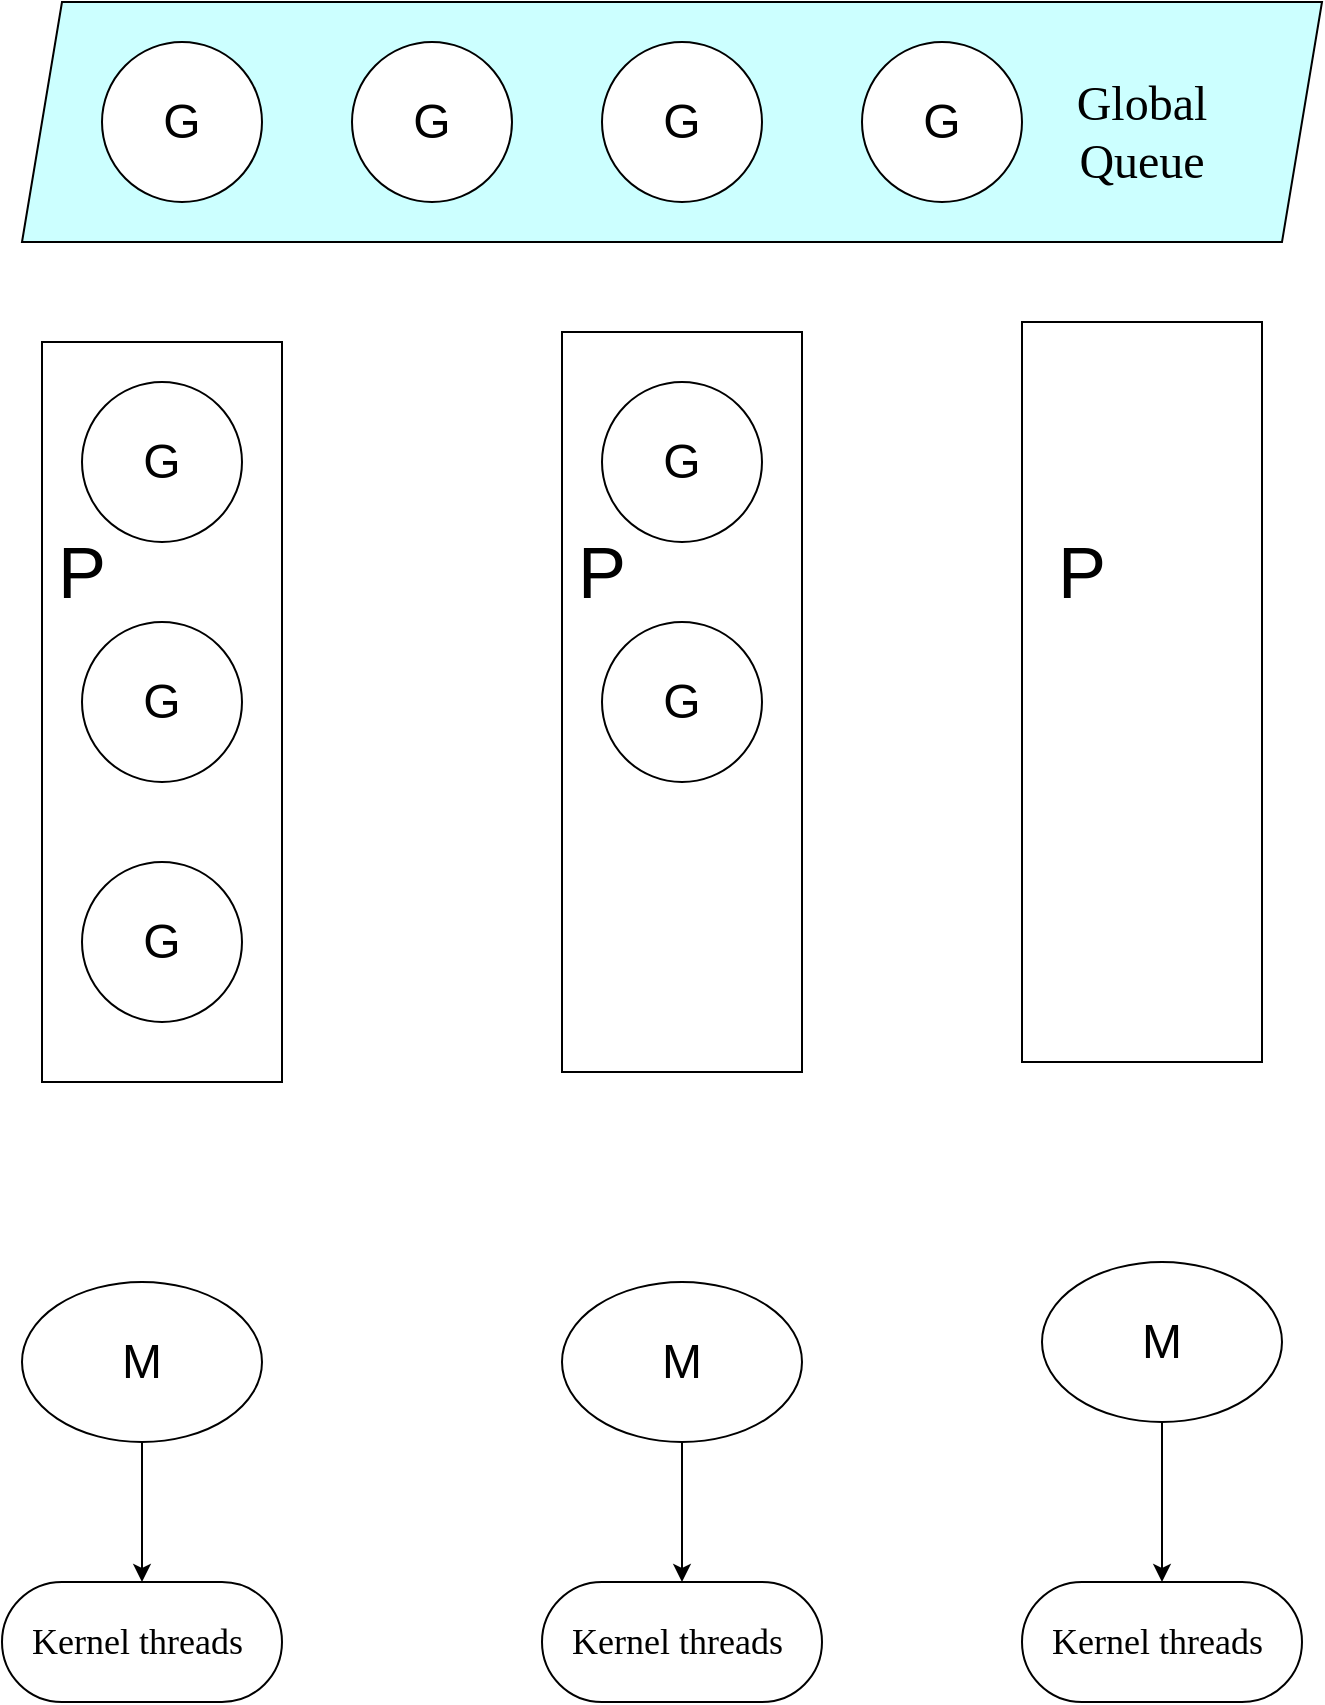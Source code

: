 <mxfile version="21.1.1" type="github">
  <diagram name="Page-1" id="8qNhM6u0O5Ge0zd6cUa1">
    <mxGraphModel dx="1896" dy="1274" grid="1" gridSize="10" guides="1" tooltips="1" connect="1" arrows="1" fold="1" page="1" pageScale="1" pageWidth="850" pageHeight="1100" math="0" shadow="0">
      <root>
        <mxCell id="0" />
        <mxCell id="1" parent="0" />
        <mxCell id="sB23jCVbZb8Qh1ORmMZb-20" value="" style="rounded=0;whiteSpace=wrap;html=1;" vertex="1" parent="1">
          <mxGeometry x="210" y="180" width="120" height="370" as="geometry" />
        </mxCell>
        <mxCell id="sB23jCVbZb8Qh1ORmMZb-4" value="&lt;font face=&quot;Verdana&quot; style=&quot;font-size: 18px;&quot;&gt;Kernel threads&amp;nbsp;&lt;/font&gt;" style="rounded=1;whiteSpace=wrap;html=1;arcSize=50;" vertex="1" parent="1">
          <mxGeometry x="190" y="800" width="140" height="60" as="geometry" />
        </mxCell>
        <mxCell id="sB23jCVbZb8Qh1ORmMZb-9" value="" style="shape=parallelogram;perimeter=parallelogramPerimeter;whiteSpace=wrap;html=1;fixedSize=1;fillColor=#CCFFFF;" vertex="1" parent="1">
          <mxGeometry x="200" y="10" width="650" height="120" as="geometry" />
        </mxCell>
        <mxCell id="sB23jCVbZb8Qh1ORmMZb-13" value="&lt;font style=&quot;font-size: 24px;&quot;&gt;G&lt;/font&gt;" style="ellipse;whiteSpace=wrap;html=1;aspect=fixed;" vertex="1" parent="1">
          <mxGeometry x="240" y="30" width="80" height="80" as="geometry" />
        </mxCell>
        <mxCell id="sB23jCVbZb8Qh1ORmMZb-14" value="&lt;font style=&quot;font-size: 24px;&quot;&gt;G&lt;/font&gt;" style="ellipse;whiteSpace=wrap;html=1;aspect=fixed;" vertex="1" parent="1">
          <mxGeometry x="365" y="30" width="80" height="80" as="geometry" />
        </mxCell>
        <mxCell id="sB23jCVbZb8Qh1ORmMZb-16" value="&lt;font style=&quot;font-size: 24px;&quot;&gt;G&lt;/font&gt;" style="ellipse;whiteSpace=wrap;html=1;aspect=fixed;" vertex="1" parent="1">
          <mxGeometry x="490" y="30" width="80" height="80" as="geometry" />
        </mxCell>
        <mxCell id="sB23jCVbZb8Qh1ORmMZb-17" value="&lt;font style=&quot;font-size: 24px;&quot;&gt;G&lt;/font&gt;" style="ellipse;whiteSpace=wrap;html=1;aspect=fixed;" vertex="1" parent="1">
          <mxGeometry x="620" y="30" width="80" height="80" as="geometry" />
        </mxCell>
        <mxCell id="sB23jCVbZb8Qh1ORmMZb-18" value="&lt;font face=&quot;Verdana&quot; size=&quot;5&quot;&gt;Global Queue&lt;/font&gt;" style="text;html=1;strokeColor=none;fillColor=none;align=center;verticalAlign=middle;whiteSpace=wrap;rounded=0;" vertex="1" parent="1">
          <mxGeometry x="730" y="60" width="60" height="30" as="geometry" />
        </mxCell>
        <mxCell id="sB23jCVbZb8Qh1ORmMZb-19" value="&lt;font style=&quot;font-size: 24px;&quot;&gt;M&lt;/font&gt;" style="ellipse;whiteSpace=wrap;html=1;movable=1;resizable=1;rotatable=1;deletable=1;editable=1;locked=0;connectable=1;" vertex="1" parent="1">
          <mxGeometry x="200" y="650" width="120" height="80" as="geometry" />
        </mxCell>
        <mxCell id="sB23jCVbZb8Qh1ORmMZb-22" value="&lt;font style=&quot;font-size: 24px;&quot;&gt;G&lt;/font&gt;" style="ellipse;whiteSpace=wrap;html=1;aspect=fixed;" vertex="1" parent="1">
          <mxGeometry x="230" y="320" width="80" height="80" as="geometry" />
        </mxCell>
        <mxCell id="sB23jCVbZb8Qh1ORmMZb-23" value="&lt;font style=&quot;font-size: 24px;&quot;&gt;G&lt;/font&gt;" style="ellipse;whiteSpace=wrap;html=1;aspect=fixed;" vertex="1" parent="1">
          <mxGeometry x="230" y="440" width="80" height="80" as="geometry" />
        </mxCell>
        <mxCell id="sB23jCVbZb8Qh1ORmMZb-24" value="" style="rounded=0;whiteSpace=wrap;html=1;" vertex="1" parent="1">
          <mxGeometry x="470" y="175" width="120" height="370" as="geometry" />
        </mxCell>
        <mxCell id="sB23jCVbZb8Qh1ORmMZb-25" value="" style="rounded=0;whiteSpace=wrap;html=1;" vertex="1" parent="1">
          <mxGeometry x="700" y="170" width="120" height="370" as="geometry" />
        </mxCell>
        <mxCell id="sB23jCVbZb8Qh1ORmMZb-26" value="&lt;font style=&quot;font-size: 24px;&quot;&gt;G&lt;/font&gt;" style="ellipse;whiteSpace=wrap;html=1;aspect=fixed;" vertex="1" parent="1">
          <mxGeometry x="490" y="200" width="80" height="80" as="geometry" />
        </mxCell>
        <mxCell id="sB23jCVbZb8Qh1ORmMZb-28" value="&lt;font style=&quot;font-size: 24px;&quot;&gt;G&lt;/font&gt;" style="ellipse;whiteSpace=wrap;html=1;aspect=fixed;" vertex="1" parent="1">
          <mxGeometry x="490" y="320" width="80" height="80" as="geometry" />
        </mxCell>
        <mxCell id="sB23jCVbZb8Qh1ORmMZb-30" value="&lt;font style=&quot;font-size: 36px;&quot;&gt;P&lt;/font&gt;" style="text;html=1;strokeColor=none;fillColor=none;align=center;verticalAlign=middle;whiteSpace=wrap;rounded=0;" vertex="1" parent="1">
          <mxGeometry x="200" y="270" width="60" height="50" as="geometry" />
        </mxCell>
        <mxCell id="sB23jCVbZb8Qh1ORmMZb-31" value="&lt;font style=&quot;font-size: 24px;&quot;&gt;G&lt;/font&gt;" style="ellipse;whiteSpace=wrap;html=1;aspect=fixed;" vertex="1" parent="1">
          <mxGeometry x="230" y="200" width="80" height="80" as="geometry" />
        </mxCell>
        <mxCell id="sB23jCVbZb8Qh1ORmMZb-32" value="&lt;font style=&quot;font-size: 36px;&quot;&gt;P&lt;/font&gt;" style="text;html=1;strokeColor=none;fillColor=none;align=center;verticalAlign=middle;whiteSpace=wrap;rounded=0;" vertex="1" parent="1">
          <mxGeometry x="460" y="275" width="60" height="40" as="geometry" />
        </mxCell>
        <mxCell id="sB23jCVbZb8Qh1ORmMZb-33" value="&lt;font style=&quot;font-size: 36px;&quot;&gt;P&lt;/font&gt;" style="text;html=1;strokeColor=none;fillColor=none;align=center;verticalAlign=middle;whiteSpace=wrap;rounded=0;" vertex="1" parent="1">
          <mxGeometry x="700" y="270" width="60" height="50" as="geometry" />
        </mxCell>
        <mxCell id="sB23jCVbZb8Qh1ORmMZb-35" value="&lt;font face=&quot;Verdana&quot; style=&quot;font-size: 18px;&quot;&gt;Kernel threads&amp;nbsp;&lt;/font&gt;" style="rounded=1;whiteSpace=wrap;html=1;arcSize=50;" vertex="1" parent="1">
          <mxGeometry x="460" y="800" width="140" height="60" as="geometry" />
        </mxCell>
        <mxCell id="sB23jCVbZb8Qh1ORmMZb-36" value="&lt;font face=&quot;Verdana&quot; style=&quot;font-size: 18px;&quot;&gt;Kernel threads&amp;nbsp;&lt;/font&gt;" style="rounded=1;whiteSpace=wrap;html=1;arcSize=50;" vertex="1" parent="1">
          <mxGeometry x="700" y="800" width="140" height="60" as="geometry" />
        </mxCell>
        <mxCell id="sB23jCVbZb8Qh1ORmMZb-37" value="&lt;font style=&quot;font-size: 24px;&quot;&gt;M&lt;/font&gt;" style="ellipse;whiteSpace=wrap;html=1;movable=1;resizable=1;rotatable=1;deletable=1;editable=1;locked=0;connectable=1;" vertex="1" parent="1">
          <mxGeometry x="710" y="640" width="120" height="80" as="geometry" />
        </mxCell>
        <mxCell id="sB23jCVbZb8Qh1ORmMZb-38" value="&lt;font style=&quot;font-size: 24px;&quot;&gt;M&lt;/font&gt;" style="ellipse;whiteSpace=wrap;html=1;movable=1;resizable=1;rotatable=1;deletable=1;editable=1;locked=0;connectable=1;" vertex="1" parent="1">
          <mxGeometry x="470" y="650" width="120" height="80" as="geometry" />
        </mxCell>
        <mxCell id="sB23jCVbZb8Qh1ORmMZb-39" value="" style="endArrow=classic;html=1;rounded=0;exitX=0.5;exitY=1;exitDx=0;exitDy=0;entryX=0.5;entryY=0;entryDx=0;entryDy=0;" edge="1" parent="1" source="sB23jCVbZb8Qh1ORmMZb-19" target="sB23jCVbZb8Qh1ORmMZb-4">
          <mxGeometry width="50" height="50" relative="1" as="geometry">
            <mxPoint x="370" y="750" as="sourcePoint" />
            <mxPoint x="420" y="700" as="targetPoint" />
          </mxGeometry>
        </mxCell>
        <mxCell id="sB23jCVbZb8Qh1ORmMZb-40" value="" style="endArrow=classic;html=1;rounded=0;exitX=0.5;exitY=1;exitDx=0;exitDy=0;entryX=0.5;entryY=0;entryDx=0;entryDy=0;" edge="1" parent="1" source="sB23jCVbZb8Qh1ORmMZb-38" target="sB23jCVbZb8Qh1ORmMZb-35">
          <mxGeometry width="50" height="50" relative="1" as="geometry">
            <mxPoint x="560" y="750" as="sourcePoint" />
            <mxPoint x="610" y="700" as="targetPoint" />
          </mxGeometry>
        </mxCell>
        <mxCell id="sB23jCVbZb8Qh1ORmMZb-41" value="" style="endArrow=classic;html=1;rounded=0;exitX=0.5;exitY=1;exitDx=0;exitDy=0;" edge="1" parent="1" source="sB23jCVbZb8Qh1ORmMZb-37" target="sB23jCVbZb8Qh1ORmMZb-36">
          <mxGeometry width="50" height="50" relative="1" as="geometry">
            <mxPoint x="830" y="760" as="sourcePoint" />
            <mxPoint x="880" y="710" as="targetPoint" />
          </mxGeometry>
        </mxCell>
      </root>
    </mxGraphModel>
  </diagram>
</mxfile>
